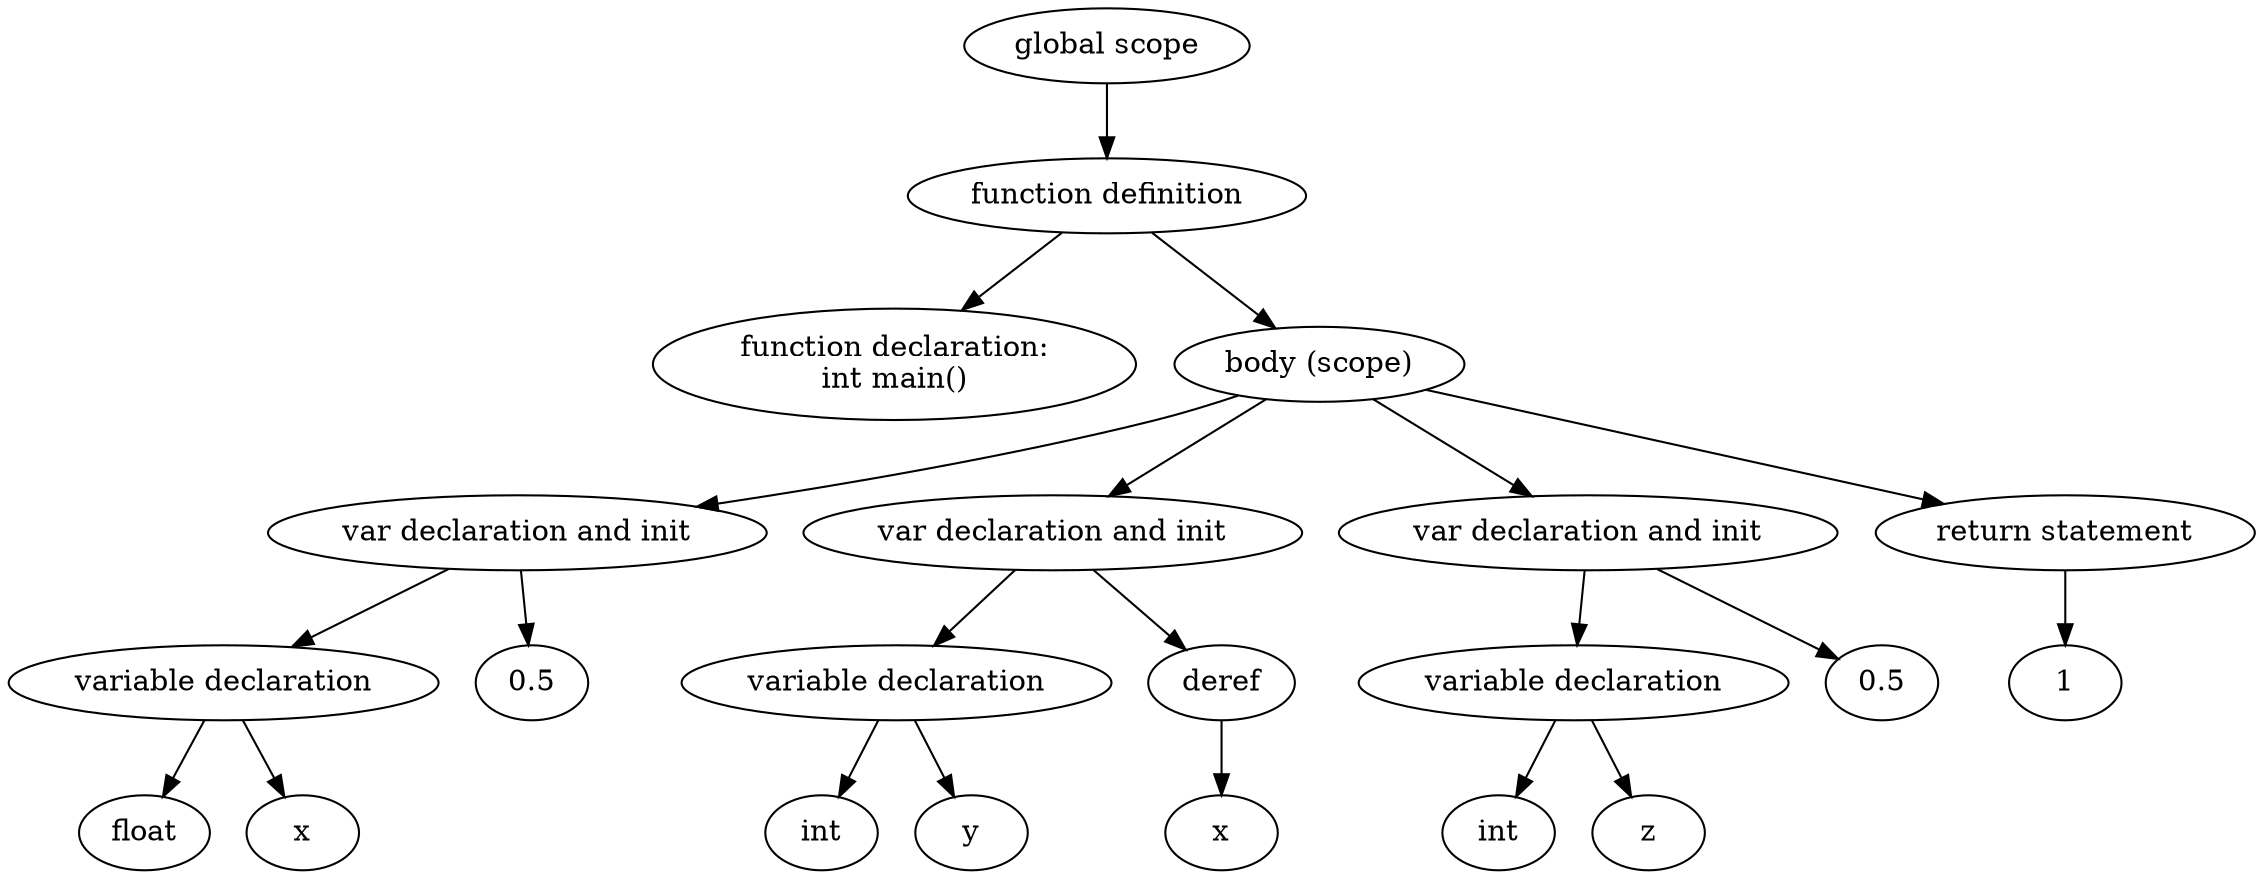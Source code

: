 digraph "Abstract Syntax Tree" {
	139847679436208 [label="function declaration:
int main()"]
	139847679435632 -> 139847679436208
	139847679435392 [label=float]
	139847679435584 -> 139847679435392
	139847679435872 [label=x]
	139847679435584 -> 139847679435872
	139847679435584 [label="variable declaration"]
	139847679436832 -> 139847679435584
	139847679436976 [label=0.5]
	139847679436832 -> 139847679436976
	139847679436832 [label="var declaration and init"]
	139847679434960 -> 139847679436832
	139847679426224 [label=int]
	139847679423776 -> 139847679426224
	139847679435920 [label=y]
	139847679423776 -> 139847679435920
	139847679423776 [label="variable declaration"]
	139847679424112 -> 139847679423776
	139847679424016 [label=x]
	139847679423920 -> 139847679424016
	139847679423920 [label=deref]
	139847679424112 -> 139847679423920
	139847679424112 [label="var declaration and init"]
	139847679434960 -> 139847679424112
	139847679425120 [label=int]
	139847679425456 -> 139847679425120
	139847679423824 [label=z]
	139847679425456 -> 139847679423824
	139847679425456 [label="variable declaration"]
	139847679425600 -> 139847679425456
	139847679425504 [label=0.5]
	139847679425600 -> 139847679425504
	139847679425600 [label="var declaration and init"]
	139847679434960 -> 139847679425600
	139847679425360 [label=1]
	139847679425696 -> 139847679425360
	139847679425696 [label="return statement"]
	139847679434960 -> 139847679425696
	139847679434960 [label="body (scope)"]
	139847679435632 -> 139847679434960
	139847679435632 [label="function definition"]
	139847679435824 -> 139847679435632
	139847679435824 [label="global scope"]
}
